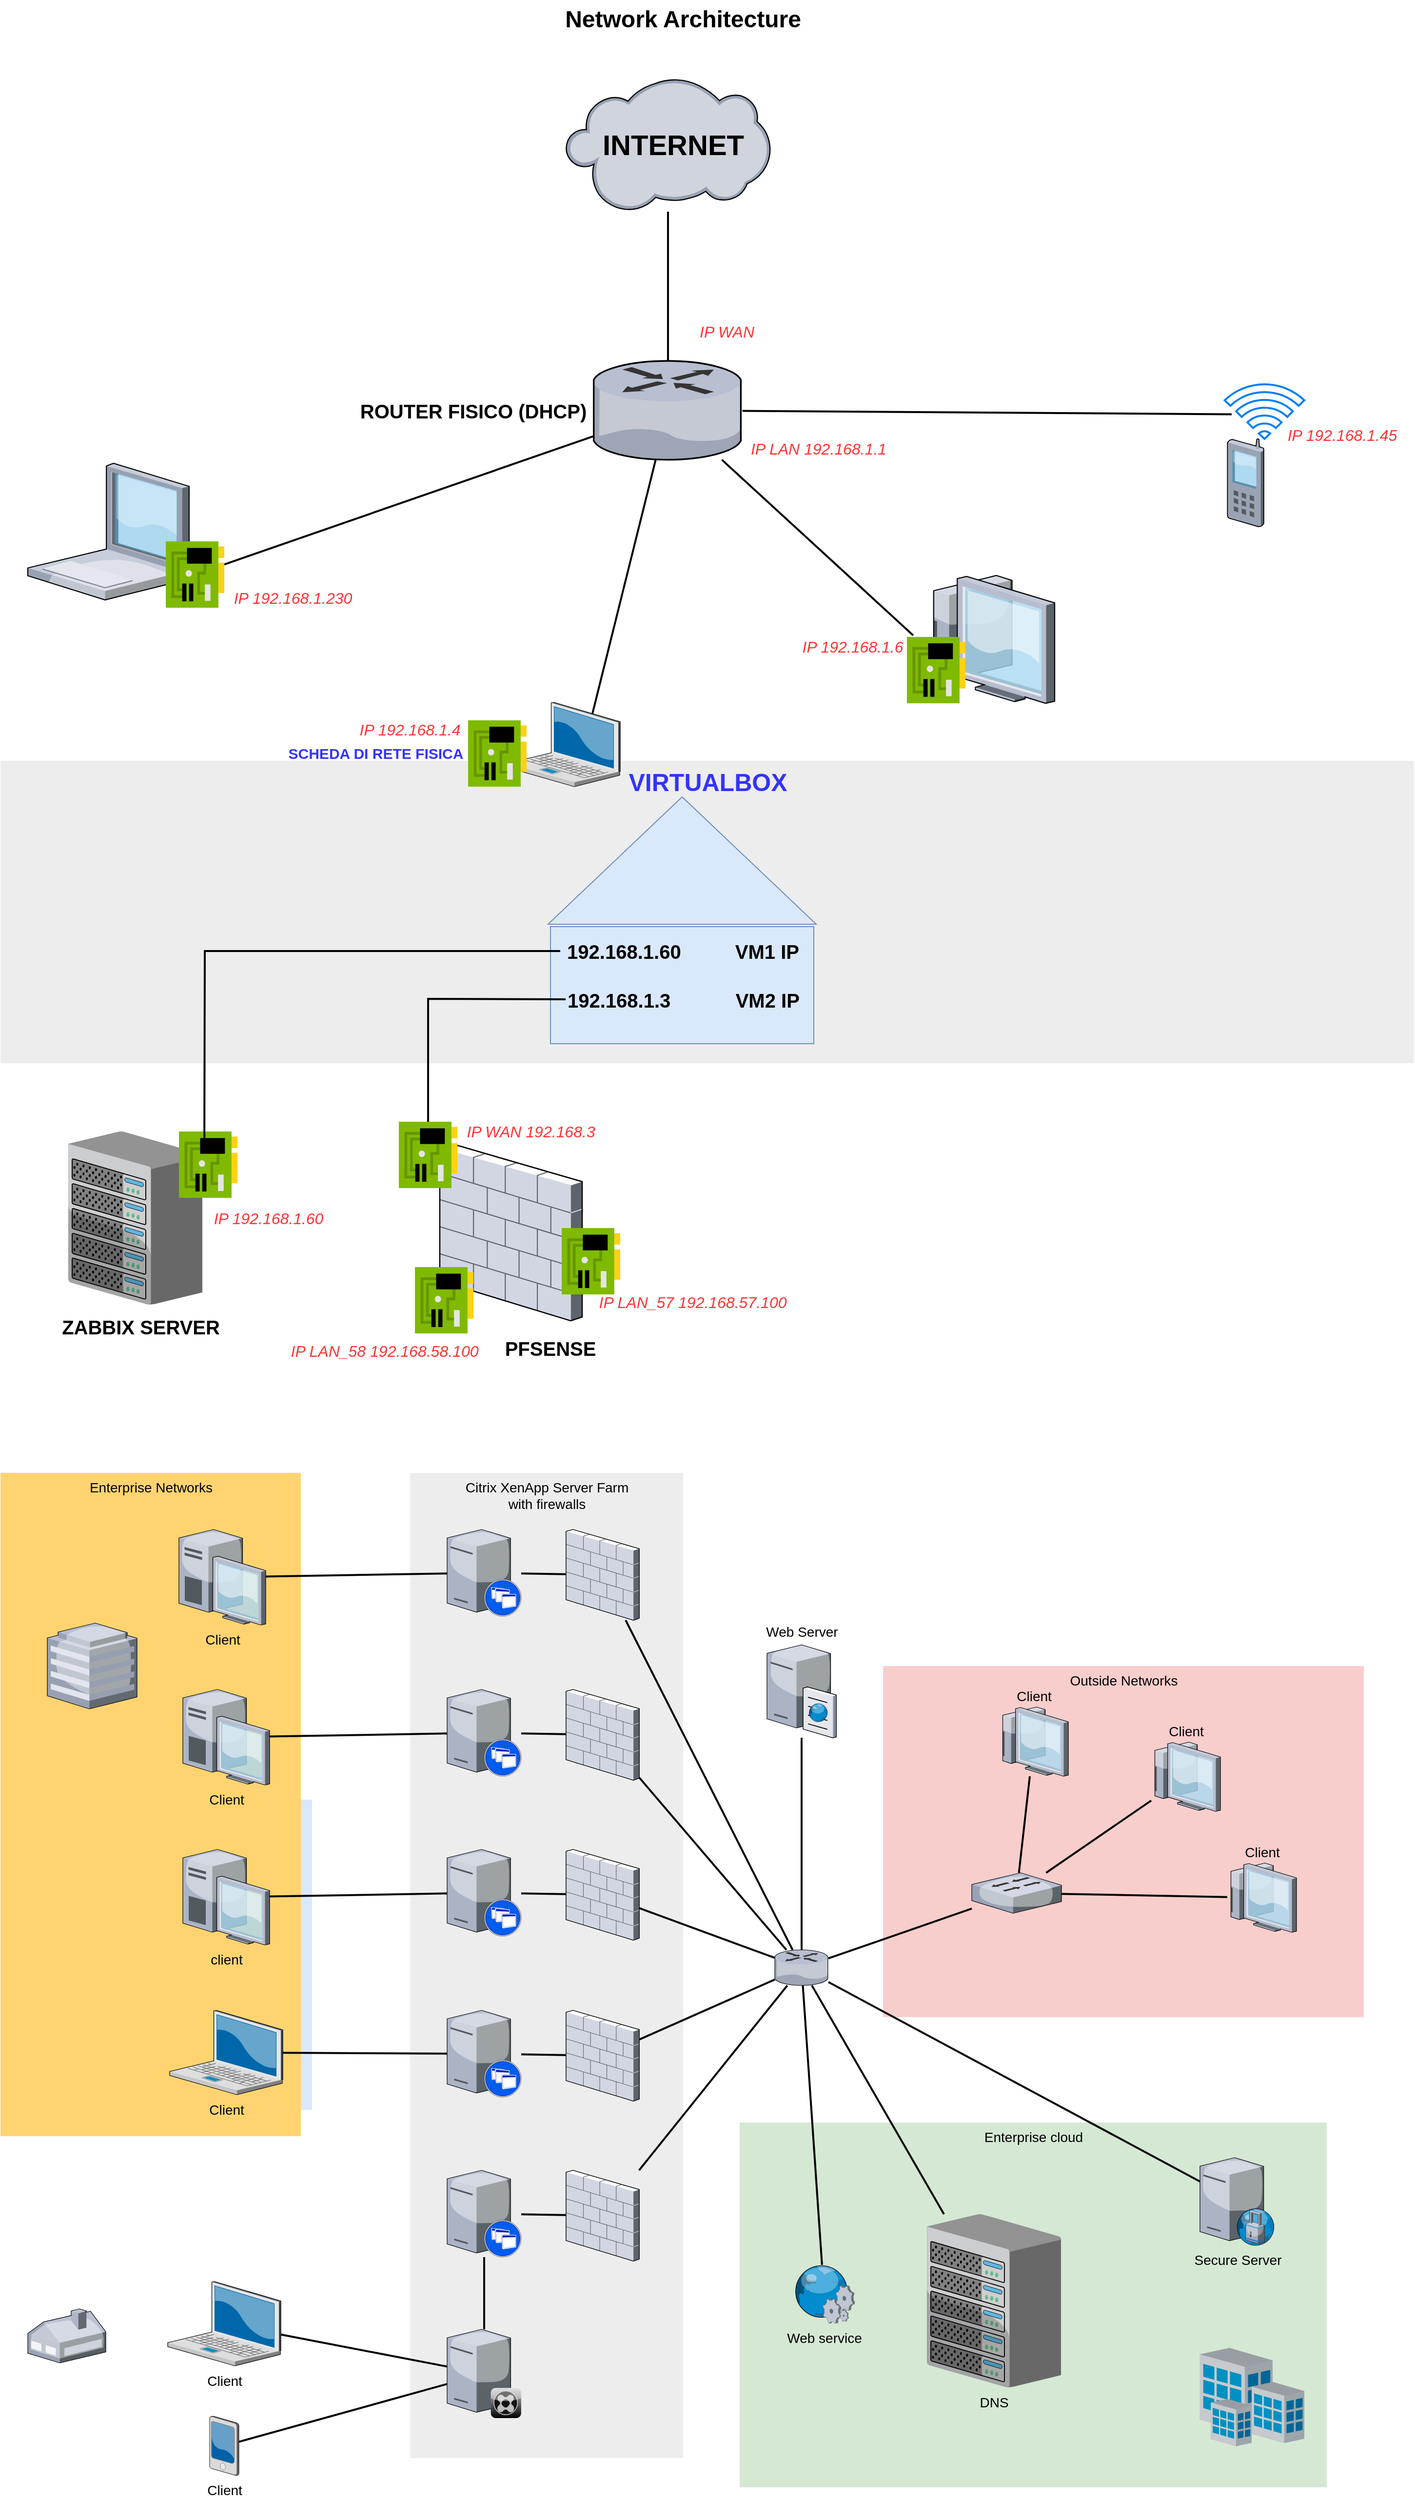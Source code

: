 <mxfile version="13.6.2" type="github">
  <diagram name="Page-1" id="e3a06f82-3646-2815-327d-82caf3d4e204">
    <mxGraphModel dx="1702" dy="827" grid="1" gridSize="10" guides="1" tooltips="1" connect="1" arrows="1" fold="1" page="1" pageScale="1.5" pageWidth="1169" pageHeight="826" background="none" math="0" shadow="0">
      <root>
        <mxCell id="0" style=";html=1;" />
        <mxCell id="1" style=";html=1;" parent="0" />
        <mxCell id="6a7d8f32e03d9370-61" value="Outside Networks" style="whiteSpace=wrap;html=1;fillColor=#f8cecc;fontSize=14;strokeColor=none;verticalAlign=top;" parent="1" vertex="1">
          <mxGeometry x="1135.5" y="1738" width="493" height="360" as="geometry" />
        </mxCell>
        <mxCell id="6a7d8f32e03d9370-60" value="Enterprise cloud" style="whiteSpace=wrap;html=1;fillColor=#d5e8d4;fontSize=14;strokeColor=none;verticalAlign=top;" parent="1" vertex="1">
          <mxGeometry x="988.5" y="2206" width="602" height="374" as="geometry" />
        </mxCell>
        <mxCell id="6a7d8f32e03d9370-59" value="Citrix XenApp Server Farm&lt;div&gt;with firewalls&lt;/div&gt;" style="whiteSpace=wrap;html=1;fillColor=#EDEDED;fontSize=14;strokeColor=none;verticalAlign=top;labelBackgroundColor=none;" parent="1" vertex="1">
          <mxGeometry x="650.5" y="1540" width="280" height="1010" as="geometry" />
        </mxCell>
        <mxCell id="6a7d8f32e03d9370-58" value="Residential Private Networks" style="whiteSpace=wrap;html=1;fillColor=#dae8fc;fontSize=14;strokeColor=none;verticalAlign=top;" parent="1" vertex="1">
          <mxGeometry x="240" y="1875" width="310" height="318" as="geometry" />
        </mxCell>
        <mxCell id="6a7d8f32e03d9370-57" value="Enterprise Networks" style="whiteSpace=wrap;html=1;fillColor=#FFD470;gradientColor=none;fontSize=14;strokeColor=none;verticalAlign=top;" parent="1" vertex="1">
          <mxGeometry x="230.5" y="1540" width="308" height="680" as="geometry" />
        </mxCell>
        <mxCell id="6a7d8f32e03d9370-36" style="edgeStyle=none;rounded=0;html=1;startSize=10;endSize=10;jettySize=auto;orthogonalLoop=1;fontSize=14;endArrow=none;endFill=0;strokeWidth=2;" parent="1" source="6a7d8f32e03d9370-1" target="6a7d8f32e03d9370-14" edge="1">
          <mxGeometry relative="1" as="geometry" />
        </mxCell>
        <mxCell id="6a7d8f32e03d9370-1" value="Client" style="verticalLabelPosition=bottom;aspect=fixed;html=1;verticalAlign=top;strokeColor=none;shape=mxgraph.citrix.laptop_2;fillColor=#66B2FF;gradientColor=#0066CC;fontSize=14;" parent="1" vertex="1">
          <mxGeometry x="402.0" y="2369" width="116" height="86.5" as="geometry" />
        </mxCell>
        <mxCell id="6a7d8f32e03d9370-35" style="edgeStyle=none;rounded=0;html=1;startSize=10;endSize=10;jettySize=auto;orthogonalLoop=1;fontSize=14;endArrow=none;endFill=0;strokeWidth=2;" parent="1" source="6a7d8f32e03d9370-2" target="6a7d8f32e03d9370-9" edge="1">
          <mxGeometry relative="1" as="geometry" />
        </mxCell>
        <mxCell id="6a7d8f32e03d9370-2" value="Client" style="verticalLabelPosition=bottom;aspect=fixed;html=1;verticalAlign=top;strokeColor=none;shape=mxgraph.citrix.laptop_2;fillColor=#66B2FF;gradientColor=#0066CC;fontSize=14;" parent="1" vertex="1">
          <mxGeometry x="404.0" y="2091" width="116" height="86.5" as="geometry" />
        </mxCell>
        <mxCell id="6a7d8f32e03d9370-34" style="edgeStyle=none;rounded=0;html=1;startSize=10;endSize=10;jettySize=auto;orthogonalLoop=1;fontSize=14;endArrow=none;endFill=0;strokeWidth=2;" parent="1" source="6a7d8f32e03d9370-3" target="6a7d8f32e03d9370-10" edge="1">
          <mxGeometry relative="1" as="geometry" />
        </mxCell>
        <mxCell id="6a7d8f32e03d9370-3" value="client" style="verticalLabelPosition=bottom;aspect=fixed;html=1;verticalAlign=top;strokeColor=none;shape=mxgraph.citrix.desktop;fillColor=#66B2FF;gradientColor=#0066CC;fontSize=14;" parent="1" vertex="1">
          <mxGeometry x="417.5" y="1926" width="89" height="98" as="geometry" />
        </mxCell>
        <mxCell id="6a7d8f32e03d9370-33" style="edgeStyle=none;rounded=0;html=1;startSize=10;endSize=10;jettySize=auto;orthogonalLoop=1;fontSize=14;endArrow=none;endFill=0;strokeWidth=2;" parent="1" source="6a7d8f32e03d9370-4" target="6a7d8f32e03d9370-11" edge="1">
          <mxGeometry relative="1" as="geometry" />
        </mxCell>
        <mxCell id="6a7d8f32e03d9370-4" value="Client" style="verticalLabelPosition=bottom;aspect=fixed;html=1;verticalAlign=top;strokeColor=none;shape=mxgraph.citrix.desktop;fillColor=#66B2FF;gradientColor=#0066CC;fontSize=14;" parent="1" vertex="1">
          <mxGeometry x="417.5" y="1762" width="89" height="98" as="geometry" />
        </mxCell>
        <mxCell id="6a7d8f32e03d9370-32" style="edgeStyle=none;rounded=0;html=1;startSize=10;endSize=10;jettySize=auto;orthogonalLoop=1;fontSize=14;endArrow=none;endFill=0;strokeWidth=2;" parent="1" source="6a7d8f32e03d9370-5" target="6a7d8f32e03d9370-12" edge="1">
          <mxGeometry relative="1" as="geometry" />
        </mxCell>
        <mxCell id="6a7d8f32e03d9370-5" value="Client" style="verticalLabelPosition=bottom;aspect=fixed;html=1;verticalAlign=top;strokeColor=none;shape=mxgraph.citrix.desktop;fillColor=#66B2FF;gradientColor=#0066CC;fontSize=14;" parent="1" vertex="1">
          <mxGeometry x="413.5" y="1598" width="89" height="98" as="geometry" />
        </mxCell>
        <mxCell id="6a7d8f32e03d9370-37" style="edgeStyle=none;rounded=0;html=1;startSize=10;endSize=10;jettySize=auto;orthogonalLoop=1;fontSize=14;endArrow=none;endFill=0;strokeWidth=2;" parent="1" source="6a7d8f32e03d9370-6" target="6a7d8f32e03d9370-14" edge="1">
          <mxGeometry relative="1" as="geometry" />
        </mxCell>
        <mxCell id="6a7d8f32e03d9370-6" value="Client" style="verticalLabelPosition=bottom;aspect=fixed;html=1;verticalAlign=top;strokeColor=none;shape=mxgraph.citrix.pda;fillColor=#66B2FF;gradientColor=#0066CC;fontSize=14;" parent="1" vertex="1">
          <mxGeometry x="445.0" y="2507" width="30" height="61" as="geometry" />
        </mxCell>
        <mxCell id="6a7d8f32e03d9370-39" style="edgeStyle=none;rounded=0;html=1;startSize=10;endSize=10;jettySize=auto;orthogonalLoop=1;fontSize=14;endArrow=none;endFill=0;strokeWidth=2;" parent="1" source="6a7d8f32e03d9370-8" target="6a7d8f32e03d9370-21" edge="1">
          <mxGeometry relative="1" as="geometry">
            <mxPoint x="788.5" y="2288" as="targetPoint" />
          </mxGeometry>
        </mxCell>
        <mxCell id="6a7d8f32e03d9370-8" value="" style="verticalLabelPosition=bottom;aspect=fixed;html=1;verticalAlign=top;strokeColor=none;shape=mxgraph.citrix.xenapp_server;fillColor=#66B2FF;gradientColor=#0066CC;fontSize=14;" parent="1" vertex="1">
          <mxGeometry x="688.5" y="2255" width="76" height="89" as="geometry" />
        </mxCell>
        <mxCell id="6a7d8f32e03d9370-40" style="edgeStyle=none;rounded=0;html=1;startSize=10;endSize=10;jettySize=auto;orthogonalLoop=1;fontSize=14;endArrow=none;endFill=0;strokeWidth=2;" parent="1" source="6a7d8f32e03d9370-9" target="6a7d8f32e03d9370-20" edge="1">
          <mxGeometry relative="1" as="geometry" />
        </mxCell>
        <mxCell id="6a7d8f32e03d9370-9" value="" style="verticalLabelPosition=bottom;aspect=fixed;html=1;verticalAlign=top;strokeColor=none;shape=mxgraph.citrix.xenapp_server;fillColor=#66B2FF;gradientColor=#0066CC;fontSize=14;" parent="1" vertex="1">
          <mxGeometry x="688.5" y="2091" width="76" height="89" as="geometry" />
        </mxCell>
        <mxCell id="6a7d8f32e03d9370-41" style="edgeStyle=none;rounded=0;html=1;startSize=10;endSize=10;jettySize=auto;orthogonalLoop=1;fontSize=14;endArrow=none;endFill=0;strokeWidth=2;" parent="1" source="6a7d8f32e03d9370-10" target="6a7d8f32e03d9370-19" edge="1">
          <mxGeometry relative="1" as="geometry" />
        </mxCell>
        <mxCell id="6a7d8f32e03d9370-10" value="" style="verticalLabelPosition=bottom;aspect=fixed;html=1;verticalAlign=top;strokeColor=none;shape=mxgraph.citrix.xenapp_server;fillColor=#66B2FF;gradientColor=#0066CC;fontSize=14;" parent="1" vertex="1">
          <mxGeometry x="688.5" y="1926" width="76" height="89" as="geometry" />
        </mxCell>
        <mxCell id="6a7d8f32e03d9370-42" style="edgeStyle=none;rounded=0;html=1;startSize=10;endSize=10;jettySize=auto;orthogonalLoop=1;fontSize=14;endArrow=none;endFill=0;strokeWidth=2;" parent="1" source="6a7d8f32e03d9370-11" target="6a7d8f32e03d9370-18" edge="1">
          <mxGeometry relative="1" as="geometry" />
        </mxCell>
        <mxCell id="6a7d8f32e03d9370-11" value="" style="verticalLabelPosition=bottom;aspect=fixed;html=1;verticalAlign=top;strokeColor=none;shape=mxgraph.citrix.xenapp_server;fillColor=#66B2FF;gradientColor=#0066CC;fontSize=14;" parent="1" vertex="1">
          <mxGeometry x="688.5" y="1762" width="76" height="89" as="geometry" />
        </mxCell>
        <mxCell id="6a7d8f32e03d9370-43" style="edgeStyle=none;rounded=0;html=1;startSize=10;endSize=10;jettySize=auto;orthogonalLoop=1;fontSize=14;endArrow=none;endFill=0;strokeWidth=2;" parent="1" source="6a7d8f32e03d9370-12" target="6a7d8f32e03d9370-17" edge="1">
          <mxGeometry relative="1" as="geometry" />
        </mxCell>
        <mxCell id="6a7d8f32e03d9370-12" value="" style="verticalLabelPosition=bottom;aspect=fixed;html=1;verticalAlign=top;strokeColor=none;shape=mxgraph.citrix.xenapp_server;fillColor=#66B2FF;gradientColor=#0066CC;fontSize=14;" parent="1" vertex="1">
          <mxGeometry x="688.5" y="1598" width="76" height="89" as="geometry" />
        </mxCell>
        <mxCell id="6a7d8f32e03d9370-50" style="edgeStyle=none;rounded=0;html=1;startSize=10;endSize=10;jettySize=auto;orthogonalLoop=1;fontSize=14;endArrow=none;endFill=0;strokeWidth=2;" parent="1" source="6a7d8f32e03d9370-13" target="6a7d8f32e03d9370-16" edge="1">
          <mxGeometry relative="1" as="geometry" />
        </mxCell>
        <mxCell id="6a7d8f32e03d9370-51" style="edgeStyle=none;rounded=0;html=1;startSize=10;endSize=10;jettySize=auto;orthogonalLoop=1;fontSize=14;endArrow=none;endFill=0;strokeWidth=2;" parent="1" source="6a7d8f32e03d9370-13" target="6a7d8f32e03d9370-15" edge="1">
          <mxGeometry relative="1" as="geometry" />
        </mxCell>
        <mxCell id="6a7d8f32e03d9370-52" style="edgeStyle=none;rounded=0;html=1;startSize=10;endSize=10;jettySize=auto;orthogonalLoop=1;fontSize=14;endArrow=none;endFill=0;strokeWidth=2;" parent="1" source="6a7d8f32e03d9370-13" target="6a7d8f32e03d9370-26" edge="1">
          <mxGeometry relative="1" as="geometry" />
        </mxCell>
        <mxCell id="6a7d8f32e03d9370-56" style="edgeStyle=none;rounded=0;html=1;startSize=10;endSize=10;jettySize=auto;orthogonalLoop=1;fontSize=14;endArrow=none;endFill=0;strokeWidth=2;" parent="1" source="6a7d8f32e03d9370-13" target="6a7d8f32e03d9370-25" edge="1">
          <mxGeometry relative="1" as="geometry" />
        </mxCell>
        <mxCell id="6a7d8f32e03d9370-13" value="" style="verticalLabelPosition=bottom;aspect=fixed;html=1;verticalAlign=top;strokeColor=none;shape=mxgraph.citrix.router;fillColor=#66B2FF;gradientColor=#0066CC;fontSize=14;" parent="1" vertex="1">
          <mxGeometry x="1024.5" y="2029" width="55" height="36.5" as="geometry" />
        </mxCell>
        <mxCell id="6a7d8f32e03d9370-38" style="edgeStyle=none;rounded=0;html=1;startSize=10;endSize=10;jettySize=auto;orthogonalLoop=1;fontSize=14;endArrow=none;endFill=0;strokeWidth=2;" parent="1" source="6a7d8f32e03d9370-14" target="6a7d8f32e03d9370-8" edge="1">
          <mxGeometry relative="1" as="geometry" />
        </mxCell>
        <mxCell id="6a7d8f32e03d9370-14" value="" style="verticalLabelPosition=bottom;aspect=fixed;html=1;verticalAlign=top;strokeColor=none;shape=mxgraph.citrix.xenclient_synchronizer;fillColor=#CCCCCC;gradientColor=#000000;gradientDirection=south;fontSize=14;" parent="1" vertex="1">
          <mxGeometry x="688.5" y="2418" width="76" height="91" as="geometry" />
        </mxCell>
        <mxCell id="6a7d8f32e03d9370-15" value="Web Server" style="verticalLabelPosition=top;aspect=fixed;html=1;verticalAlign=bottom;strokeColor=none;shape=mxgraph.citrix.cache_server;fillColor=#66B2FF;gradientColor=#0066CC;fontSize=14;labelPosition=center;align=center;" parent="1" vertex="1">
          <mxGeometry x="1016.5" y="1714" width="71" height="97.5" as="geometry" />
        </mxCell>
        <mxCell id="6a7d8f32e03d9370-16" value="DNS" style="verticalLabelPosition=bottom;aspect=fixed;html=1;verticalAlign=top;strokeColor=none;shape=mxgraph.citrix.chassis;fillColor=#66B2FF;gradientColor=#0066CC;fontSize=14;" parent="1" vertex="1">
          <mxGeometry x="1180.5" y="2300" width="137.5" height="177.5" as="geometry" />
        </mxCell>
        <mxCell id="6a7d8f32e03d9370-44" style="edgeStyle=none;rounded=0;html=1;startSize=10;endSize=10;jettySize=auto;orthogonalLoop=1;fontSize=14;endArrow=none;endFill=0;strokeWidth=2;" parent="1" source="6a7d8f32e03d9370-17" target="6a7d8f32e03d9370-13" edge="1">
          <mxGeometry relative="1" as="geometry" />
        </mxCell>
        <mxCell id="6a7d8f32e03d9370-17" value="" style="verticalLabelPosition=bottom;aspect=fixed;html=1;verticalAlign=top;strokeColor=none;shape=mxgraph.citrix.firewall;fillColor=#66B2FF;gradientColor=#0066CC;fontSize=14;" parent="1" vertex="1">
          <mxGeometry x="810.5" y="1598" width="75" height="93" as="geometry" />
        </mxCell>
        <mxCell id="6a7d8f32e03d9370-45" style="edgeStyle=none;rounded=0;html=1;startSize=10;endSize=10;jettySize=auto;orthogonalLoop=1;fontSize=14;endArrow=none;endFill=0;strokeWidth=2;" parent="1" source="6a7d8f32e03d9370-18" target="6a7d8f32e03d9370-13" edge="1">
          <mxGeometry relative="1" as="geometry" />
        </mxCell>
        <mxCell id="6a7d8f32e03d9370-18" value="" style="verticalLabelPosition=bottom;aspect=fixed;html=1;verticalAlign=top;strokeColor=none;shape=mxgraph.citrix.firewall;fillColor=#66B2FF;gradientColor=#0066CC;fontSize=14;" parent="1" vertex="1">
          <mxGeometry x="810.5" y="1762" width="75" height="93" as="geometry" />
        </mxCell>
        <mxCell id="6a7d8f32e03d9370-46" style="edgeStyle=none;rounded=0;html=1;startSize=10;endSize=10;jettySize=auto;orthogonalLoop=1;fontSize=14;endArrow=none;endFill=0;strokeWidth=2;" parent="1" source="6a7d8f32e03d9370-19" target="6a7d8f32e03d9370-13" edge="1">
          <mxGeometry relative="1" as="geometry" />
        </mxCell>
        <mxCell id="6a7d8f32e03d9370-19" value="" style="verticalLabelPosition=bottom;aspect=fixed;html=1;verticalAlign=top;strokeColor=none;shape=mxgraph.citrix.firewall;fillColor=#66B2FF;gradientColor=#0066CC;fontSize=14;" parent="1" vertex="1">
          <mxGeometry x="810.5" y="1926" width="75" height="93" as="geometry" />
        </mxCell>
        <mxCell id="6a7d8f32e03d9370-47" style="edgeStyle=none;rounded=0;html=1;startSize=10;endSize=10;jettySize=auto;orthogonalLoop=1;fontSize=14;endArrow=none;endFill=0;strokeWidth=2;" parent="1" source="6a7d8f32e03d9370-20" target="6a7d8f32e03d9370-13" edge="1">
          <mxGeometry relative="1" as="geometry" />
        </mxCell>
        <mxCell id="6a7d8f32e03d9370-20" value="" style="verticalLabelPosition=bottom;aspect=fixed;html=1;verticalAlign=top;strokeColor=none;shape=mxgraph.citrix.firewall;fillColor=#66B2FF;gradientColor=#0066CC;fontSize=14;" parent="1" vertex="1">
          <mxGeometry x="810.5" y="2091" width="75" height="93" as="geometry" />
        </mxCell>
        <mxCell id="6a7d8f32e03d9370-48" style="edgeStyle=none;rounded=0;html=1;startSize=10;endSize=10;jettySize=auto;orthogonalLoop=1;fontSize=14;endArrow=none;endFill=0;strokeWidth=2;" parent="1" source="6a7d8f32e03d9370-21" target="6a7d8f32e03d9370-13" edge="1">
          <mxGeometry relative="1" as="geometry" />
        </mxCell>
        <mxCell id="6a7d8f32e03d9370-21" value="" style="verticalLabelPosition=bottom;aspect=fixed;html=1;verticalAlign=top;strokeColor=none;shape=mxgraph.citrix.firewall;fillColor=#66B2FF;gradientColor=#0066CC;fontSize=14;" parent="1" vertex="1">
          <mxGeometry x="810.5" y="2255" width="75" height="93" as="geometry" />
        </mxCell>
        <mxCell id="6a7d8f32e03d9370-23" value="" style="verticalLabelPosition=bottom;aspect=fixed;html=1;verticalAlign=top;strokeColor=none;shape=mxgraph.citrix.home_office;fillColor=#66B2FF;gradientColor=#0066CC;fontSize=14;" parent="1" vertex="1">
          <mxGeometry x="258.5" y="2397" width="80" height="55.5" as="geometry" />
        </mxCell>
        <mxCell id="6a7d8f32e03d9370-24" value="" style="verticalLabelPosition=bottom;aspect=fixed;html=1;verticalAlign=top;strokeColor=none;shape=mxgraph.citrix.hq_enterprise;fillColor=#66B2FF;gradientColor=#0066CC;fontSize=14;" parent="1" vertex="1">
          <mxGeometry x="278.5" y="1694" width="92" height="88" as="geometry" />
        </mxCell>
        <mxCell id="6a7d8f32e03d9370-25" value="Secure Server" style="verticalLabelPosition=bottom;aspect=fixed;html=1;verticalAlign=top;strokeColor=none;shape=mxgraph.citrix.proxy_server;fillColor=#66B2FF;gradientColor=#0066CC;fontSize=14;" parent="1" vertex="1">
          <mxGeometry x="1460.5" y="2242" width="76.5" height="90" as="geometry" />
        </mxCell>
        <mxCell id="6a7d8f32e03d9370-53" style="edgeStyle=none;rounded=0;html=1;startSize=10;endSize=10;jettySize=auto;orthogonalLoop=1;fontSize=14;endArrow=none;endFill=0;strokeWidth=2;" parent="1" source="6a7d8f32e03d9370-26" target="6a7d8f32e03d9370-29" edge="1">
          <mxGeometry relative="1" as="geometry" />
        </mxCell>
        <mxCell id="6a7d8f32e03d9370-54" style="edgeStyle=none;rounded=0;html=1;startSize=10;endSize=10;jettySize=auto;orthogonalLoop=1;fontSize=14;endArrow=none;endFill=0;strokeWidth=2;" parent="1" source="6a7d8f32e03d9370-26" target="6a7d8f32e03d9370-28" edge="1">
          <mxGeometry relative="1" as="geometry" />
        </mxCell>
        <mxCell id="6a7d8f32e03d9370-55" style="edgeStyle=none;rounded=0;html=1;startSize=10;endSize=10;jettySize=auto;orthogonalLoop=1;fontSize=14;endArrow=none;endFill=0;strokeWidth=2;" parent="1" source="6a7d8f32e03d9370-26" target="6a7d8f32e03d9370-27" edge="1">
          <mxGeometry relative="1" as="geometry" />
        </mxCell>
        <mxCell id="6a7d8f32e03d9370-26" value="" style="verticalLabelPosition=bottom;aspect=fixed;html=1;verticalAlign=top;strokeColor=none;shape=mxgraph.citrix.switch;fillColor=#66B2FF;gradientColor=#0066CC;fontSize=14;" parent="1" vertex="1">
          <mxGeometry x="1226.5" y="1950" width="92" height="41.5" as="geometry" />
        </mxCell>
        <mxCell id="6a7d8f32e03d9370-27" value="Client" style="verticalLabelPosition=top;aspect=fixed;html=1;verticalAlign=bottom;strokeColor=none;shape=mxgraph.citrix.thin_client;fillColor=#66B2FF;gradientColor=#0066CC;fontSize=14;labelPosition=center;align=center;" parent="1" vertex="1">
          <mxGeometry x="1488.5" y="1940" width="71" height="71" as="geometry" />
        </mxCell>
        <mxCell id="6a7d8f32e03d9370-28" value="Client" style="verticalLabelPosition=top;aspect=fixed;html=1;verticalAlign=bottom;strokeColor=none;shape=mxgraph.citrix.thin_client;fillColor=#66B2FF;gradientColor=#0066CC;fontSize=14;labelPosition=center;align=center;" parent="1" vertex="1">
          <mxGeometry x="1410.5" y="1816" width="71" height="71" as="geometry" />
        </mxCell>
        <mxCell id="6a7d8f32e03d9370-29" value="Client" style="verticalLabelPosition=top;aspect=fixed;html=1;verticalAlign=bottom;strokeColor=none;shape=mxgraph.citrix.thin_client;fillColor=#66B2FF;gradientColor=#0066CC;fontSize=14;labelPosition=center;align=center;" parent="1" vertex="1">
          <mxGeometry x="1254.5" y="1780" width="71" height="71" as="geometry" />
        </mxCell>
        <mxCell id="6a7d8f32e03d9370-49" style="edgeStyle=none;rounded=0;html=1;startSize=10;endSize=10;jettySize=auto;orthogonalLoop=1;fontSize=14;endArrow=none;endFill=0;strokeWidth=2;" parent="1" source="6a7d8f32e03d9370-30" target="6a7d8f32e03d9370-13" edge="1">
          <mxGeometry relative="1" as="geometry" />
        </mxCell>
        <mxCell id="6a7d8f32e03d9370-30" value="Web service" style="verticalLabelPosition=bottom;aspect=fixed;html=1;verticalAlign=top;strokeColor=none;shape=mxgraph.citrix.web_service;fillColor=#66B2FF;gradientColor=#0066CC;fontSize=14;" parent="1" vertex="1">
          <mxGeometry x="1043.5" y="2352" width="63" height="60" as="geometry" />
        </mxCell>
        <mxCell id="6a7d8f32e03d9370-31" value="" style="verticalLabelPosition=bottom;aspect=fixed;html=1;verticalAlign=top;strokeColor=none;shape=mxgraph.citrix.site;fillColor=#66B2FF;gradientColor=#0066CC;fontSize=14;" parent="1" vertex="1">
          <mxGeometry x="1460.5" y="2437" width="107" height="101" as="geometry" />
        </mxCell>
        <mxCell id="6a7d8f32e03d9370-62" value="Network Architecture" style="text;strokeColor=none;fillColor=none;html=1;fontSize=24;fontStyle=1;verticalAlign=middle;align=center;" parent="1" vertex="1">
          <mxGeometry x="499" y="30" width="861" height="40" as="geometry" />
        </mxCell>
        <mxCell id="Nfk5zxaUeVj95vEAJOdN-1" value="" style="verticalLabelPosition=bottom;aspect=fixed;html=1;verticalAlign=top;strokeColor=none;align=center;outlineConnect=0;shape=mxgraph.citrix.cloud;" vertex="1" parent="1">
          <mxGeometry x="810" y="110" width="210" height="137.05" as="geometry" />
        </mxCell>
        <mxCell id="Nfk5zxaUeVj95vEAJOdN-2" value="&lt;div style=&quot;font-size: 29px;&quot;&gt;INTERNET&lt;/div&gt;" style="text;html=1;align=center;verticalAlign=middle;resizable=0;points=[];autosize=1;fontStyle=1;fontSize=29;" vertex="1" parent="1">
          <mxGeometry x="840" y="158.52" width="160" height="40" as="geometry" />
        </mxCell>
        <mxCell id="Nfk5zxaUeVj95vEAJOdN-3" style="edgeStyle=none;rounded=0;html=1;startSize=10;endSize=10;jettySize=auto;orthogonalLoop=1;fontSize=14;endArrow=none;endFill=0;strokeWidth=2;" edge="1" parent="1" source="Nfk5zxaUeVj95vEAJOdN-4" target="Nfk5zxaUeVj95vEAJOdN-1">
          <mxGeometry relative="1" as="geometry">
            <mxPoint x="916" y="400" as="sourcePoint" />
            <mxPoint x="936" y="389.997" as="targetPoint" />
          </mxGeometry>
        </mxCell>
        <mxCell id="Nfk5zxaUeVj95vEAJOdN-4" value="" style="verticalLabelPosition=bottom;aspect=fixed;html=1;verticalAlign=top;strokeColor=none;align=center;outlineConnect=0;shape=mxgraph.citrix.router;fontSize=29;" vertex="1" parent="1">
          <mxGeometry x="838.68" y="400" width="152.64" height="101.3" as="geometry" />
        </mxCell>
        <mxCell id="Nfk5zxaUeVj95vEAJOdN-5" value="&lt;font style=&quot;font-size: 20px&quot;&gt;ROUTER FISICO (DHCP)&lt;/font&gt;" style="text;html=1;align=center;verticalAlign=middle;resizable=0;points=[];autosize=1;fontSize=15;fontStyle=1" vertex="1" parent="1">
          <mxGeometry x="590" y="435.65" width="250" height="30" as="geometry" />
        </mxCell>
        <mxCell id="Nfk5zxaUeVj95vEAJOdN-6" value="&lt;font color=&quot;#FF3333&quot;&gt;&lt;i&gt;&lt;font style=&quot;font-size: 16px&quot;&gt;IP WAN&lt;/font&gt;&lt;/i&gt;&lt;/font&gt;" style="text;html=1;align=center;verticalAlign=middle;resizable=0;points=[];autosize=1;fontSize=15;" vertex="1" parent="1">
          <mxGeometry x="940" y="360" width="70" height="20" as="geometry" />
        </mxCell>
        <mxCell id="Nfk5zxaUeVj95vEAJOdN-7" value="&lt;font color=&quot;#FF3333&quot;&gt;&lt;i&gt;&lt;font style=&quot;font-size: 16px&quot;&gt;IP LAN 192.168.1.1&lt;br&gt;&lt;/font&gt;&lt;/i&gt;&lt;/font&gt;" style="text;html=1;align=center;verticalAlign=middle;resizable=0;points=[];autosize=1;fontSize=15;" vertex="1" parent="1">
          <mxGeometry x="988.5" y="480" width="160" height="20" as="geometry" />
        </mxCell>
        <mxCell id="Nfk5zxaUeVj95vEAJOdN-9" value="" style="verticalLabelPosition=bottom;aspect=fixed;html=1;verticalAlign=top;strokeColor=none;align=center;outlineConnect=0;shape=mxgraph.citrix.laptop_1;fontSize=15;" vertex="1" parent="1">
          <mxGeometry x="258.5" y="505" width="165.45" height="140" as="geometry" />
        </mxCell>
        <mxCell id="Nfk5zxaUeVj95vEAJOdN-11" value="" style="verticalLabelPosition=bottom;aspect=fixed;html=1;verticalAlign=top;strokeColor=none;align=center;outlineConnect=0;shape=mxgraph.citrix.thin_client;fontSize=15;" vertex="1" parent="1">
          <mxGeometry x="1180.5" y="620" width="131" height="131" as="geometry" />
        </mxCell>
        <mxCell id="Nfk5zxaUeVj95vEAJOdN-12" style="edgeStyle=none;rounded=0;html=1;startSize=10;endSize=10;jettySize=auto;orthogonalLoop=1;fontSize=14;endArrow=none;endFill=0;strokeWidth=2;" edge="1" parent="1" source="Nfk5zxaUeVj95vEAJOdN-45" target="Nfk5zxaUeVj95vEAJOdN-4">
          <mxGeometry relative="1" as="geometry">
            <mxPoint x="650.5" y="606.48" as="sourcePoint" />
            <mxPoint x="650.5" y="453.53" as="targetPoint" />
          </mxGeometry>
        </mxCell>
        <mxCell id="Nfk5zxaUeVj95vEAJOdN-13" style="edgeStyle=none;rounded=0;html=1;startSize=10;endSize=10;jettySize=auto;orthogonalLoop=1;fontSize=14;endArrow=none;endFill=0;strokeWidth=2;" edge="1" parent="1" target="Nfk5zxaUeVj95vEAJOdN-4">
          <mxGeometry relative="1" as="geometry">
            <mxPoint x="835.413" y="770" as="sourcePoint" />
            <mxPoint x="848.68" y="477.19" as="targetPoint" />
          </mxGeometry>
        </mxCell>
        <mxCell id="Nfk5zxaUeVj95vEAJOdN-14" style="edgeStyle=none;rounded=0;html=1;startSize=10;endSize=10;jettySize=auto;orthogonalLoop=1;fontSize=14;endArrow=none;endFill=0;strokeWidth=2;exitX=1.024;exitY=-0.074;exitDx=0;exitDy=0;exitPerimeter=0;" edge="1" parent="1" source="Nfk5zxaUeVj95vEAJOdN-19" target="Nfk5zxaUeVj95vEAJOdN-4">
          <mxGeometry relative="1" as="geometry">
            <mxPoint x="951.809" y="645" as="sourcePoint" />
            <mxPoint x="1016.505" y="525.3" as="targetPoint" />
          </mxGeometry>
        </mxCell>
        <mxCell id="Nfk5zxaUeVj95vEAJOdN-16" style="edgeStyle=none;rounded=0;html=1;startSize=10;endSize=10;jettySize=auto;orthogonalLoop=1;fontSize=14;endArrow=none;endFill=0;strokeWidth=2;exitX=0.088;exitY=0.548;exitDx=0;exitDy=0;exitPerimeter=0;" edge="1" parent="1" source="Nfk5zxaUeVj95vEAJOdN-48" target="Nfk5zxaUeVj95vEAJOdN-4">
          <mxGeometry relative="1" as="geometry">
            <mxPoint x="1486.405" y="501.032" as="sourcePoint" />
            <mxPoint x="1117.387" y="430.0" as="targetPoint" />
          </mxGeometry>
        </mxCell>
        <mxCell id="Nfk5zxaUeVj95vEAJOdN-17" value="&lt;font color=&quot;#FF3333&quot;&gt;&lt;i&gt;&lt;font style=&quot;font-size: 16px&quot;&gt;IP 192.168.1.4&lt;br&gt;&lt;/font&gt;&lt;/i&gt;&lt;/font&gt;" style="text;html=1;align=center;verticalAlign=middle;resizable=0;points=[];autosize=1;fontSize=15;" vertex="1" parent="1">
          <mxGeometry x="590" y="768.32" width="120" height="20" as="geometry" />
        </mxCell>
        <mxCell id="Nfk5zxaUeVj95vEAJOdN-18" value="&lt;font color=&quot;#FF3333&quot;&gt;&lt;i&gt;&lt;font style=&quot;font-size: 16px&quot;&gt;IP 192.168.1.230&lt;br&gt;&lt;/font&gt;&lt;/i&gt;&lt;/font&gt;" style="text;html=1;align=center;verticalAlign=middle;resizable=0;points=[];autosize=1;fontSize=15;" vertex="1" parent="1">
          <mxGeometry x="460" y="633.18" width="140" height="20" as="geometry" />
        </mxCell>
        <mxCell id="Nfk5zxaUeVj95vEAJOdN-19" value="&lt;font color=&quot;#FF3333&quot;&gt;&lt;i&gt;&lt;font style=&quot;font-size: 16px&quot;&gt;IP 192.168.1.6&lt;br&gt;&lt;/font&gt;&lt;/i&gt;&lt;/font&gt;" style="text;html=1;align=center;verticalAlign=middle;resizable=0;points=[];autosize=1;fontSize=15;" vertex="1" parent="1">
          <mxGeometry x="1043.5" y="682.82" width="120" height="20" as="geometry" />
        </mxCell>
        <mxCell id="Nfk5zxaUeVj95vEAJOdN-20" value="&lt;font color=&quot;#FF3333&quot;&gt;&lt;i&gt;&lt;font style=&quot;font-size: 16px&quot;&gt;IP 192.168.1.45&lt;/font&gt;&lt;/i&gt;&lt;/font&gt;" style="text;html=1;align=center;verticalAlign=middle;resizable=0;points=[];autosize=1;fontSize=15;" vertex="1" parent="1">
          <mxGeometry x="1540.5" y="465.65" width="130" height="20" as="geometry" />
        </mxCell>
        <mxCell id="Nfk5zxaUeVj95vEAJOdN-22" value="&lt;font color=&quot;#3333FF&quot;&gt;&lt;b&gt;&lt;font style=&quot;font-size: 25px&quot;&gt;VIRTUALBOX&lt;/font&gt;&lt;/b&gt;&lt;/font&gt;" style="whiteSpace=wrap;html=1;fillColor=#EDEDED;fontSize=14;strokeColor=none;verticalAlign=top;labelBackgroundColor=none;" vertex="1" parent="1">
          <mxGeometry x="230.5" y="810" width="1449.5" height="310" as="geometry" />
        </mxCell>
        <mxCell id="Nfk5zxaUeVj95vEAJOdN-40" value="" style="verticalLabelPosition=bottom;aspect=fixed;html=1;verticalAlign=top;strokeColor=none;align=center;outlineConnect=0;shape=mxgraph.citrix.laptop_2;labelBackgroundColor=none;fontSize=15;" vertex="1" parent="1">
          <mxGeometry x="750" y="750" width="116" height="86.5" as="geometry" />
        </mxCell>
        <mxCell id="Nfk5zxaUeVj95vEAJOdN-42" value="" style="verticalLabelPosition=bottom;aspect=fixed;html=1;verticalAlign=top;strokeColor=none;align=center;outlineConnect=0;shape=mxgraph.citrix.cell_phone;labelBackgroundColor=none;fontSize=15;" vertex="1" parent="1">
          <mxGeometry x="1488.5" y="480" width="37.5" height="90" as="geometry" />
        </mxCell>
        <mxCell id="Nfk5zxaUeVj95vEAJOdN-44" value="" style="aspect=fixed;html=1;points=[];align=center;image;fontSize=12;image=img/lib/mscae/NetworkInterfaceCard.svg;labelBackgroundColor=none;" vertex="1" parent="1">
          <mxGeometry x="710" y="768.32" width="60" height="68.18" as="geometry" />
        </mxCell>
        <mxCell id="Nfk5zxaUeVj95vEAJOdN-45" value="" style="aspect=fixed;html=1;points=[];align=center;image;fontSize=12;image=img/lib/mscae/NetworkInterfaceCard.svg;labelBackgroundColor=none;" vertex="1" parent="1">
          <mxGeometry x="400" y="585" width="60" height="68.18" as="geometry" />
        </mxCell>
        <mxCell id="Nfk5zxaUeVj95vEAJOdN-47" value="" style="aspect=fixed;html=1;points=[];align=center;image;fontSize=12;image=img/lib/mscae/NetworkInterfaceCard.svg;labelBackgroundColor=none;" vertex="1" parent="1">
          <mxGeometry x="1160" y="682.82" width="60" height="68.18" as="geometry" />
        </mxCell>
        <mxCell id="Nfk5zxaUeVj95vEAJOdN-48" value="" style="html=1;verticalLabelPosition=bottom;align=center;labelBackgroundColor=#ffffff;verticalAlign=top;strokeWidth=2;strokeColor=#0080F0;shadow=0;dashed=0;shape=mxgraph.ios7.icons.wifi;pointerEvents=1;fontSize=15;" vertex="1" parent="1">
          <mxGeometry x="1485.8" y="424" width="81.7" height="56" as="geometry" />
        </mxCell>
        <mxCell id="Nfk5zxaUeVj95vEAJOdN-50" value="SCHEDA DI RETE FISICA" style="text;html=1;align=center;verticalAlign=middle;resizable=0;points=[];autosize=1;fontSize=15;fontStyle=1;fontColor=#3333FF;" vertex="1" parent="1">
          <mxGeometry x="520" y="792.41" width="190" height="20" as="geometry" />
        </mxCell>
        <mxCell id="Nfk5zxaUeVj95vEAJOdN-52" value="" style="rounded=0;whiteSpace=wrap;html=1;labelBackgroundColor=none;fontSize=15;labelBorderColor=#3333FF;fillColor=#dae8fc;strokeColor=#6c8ebf;" vertex="1" parent="1">
          <mxGeometry x="794.5" y="980" width="270" height="120" as="geometry" />
        </mxCell>
        <mxCell id="Nfk5zxaUeVj95vEAJOdN-53" value="&lt;font style=&quot;font-size: 20px&quot;&gt;&lt;b&gt;192.168.1.60&amp;nbsp;&amp;nbsp;&amp;nbsp;&amp;nbsp;&amp;nbsp;&amp;nbsp;&amp;nbsp;&amp;nbsp;&amp;nbsp; VM1 IP&lt;/b&gt;&lt;/font&gt;" style="text;html=1;align=center;verticalAlign=middle;resizable=0;points=[];autosize=1;fontSize=15;fontColor=#000000;" vertex="1" parent="1">
          <mxGeometry x="804.5" y="990" width="250" height="30" as="geometry" />
        </mxCell>
        <mxCell id="Nfk5zxaUeVj95vEAJOdN-54" value="&lt;div align=&quot;left&quot;&gt;&lt;font style=&quot;font-size: 20px&quot;&gt;&lt;b&gt;192.168.1.3&amp;nbsp;&amp;nbsp;&amp;nbsp;&amp;nbsp;&amp;nbsp;&amp;nbsp; &amp;nbsp;&amp;nbsp; &amp;nbsp; VM2 IP&lt;/b&gt;&lt;/font&gt;&lt;/div&gt;" style="text;html=1;align=left;verticalAlign=middle;resizable=0;points=[];autosize=1;fontSize=15;fontColor=#000000;" vertex="1" parent="1">
          <mxGeometry x="810" y="1040" width="250" height="30" as="geometry" />
        </mxCell>
        <mxCell id="Nfk5zxaUeVj95vEAJOdN-55" value="" style="triangle;whiteSpace=wrap;html=1;labelBackgroundColor=none;fontSize=15;rotation=-90;fillColor=#dae8fc;strokeColor=#6c8ebf;" vertex="1" parent="1">
          <mxGeometry x="864.25" y="774.75" width="130.5" height="275" as="geometry" />
        </mxCell>
        <mxCell id="Nfk5zxaUeVj95vEAJOdN-57" value="" style="verticalLabelPosition=bottom;aspect=fixed;html=1;verticalAlign=top;strokeColor=none;align=center;outlineConnect=0;shape=mxgraph.citrix.chassis;labelBackgroundColor=none;fontSize=15;fontColor=#000000;" vertex="1" parent="1">
          <mxGeometry x="300" y="1190" width="137.5" height="177.5" as="geometry" />
        </mxCell>
        <mxCell id="Nfk5zxaUeVj95vEAJOdN-58" value="" style="aspect=fixed;html=1;points=[];align=center;image;fontSize=12;image=img/lib/mscae/NetworkInterfaceCard.svg;labelBackgroundColor=none;" vertex="1" parent="1">
          <mxGeometry x="413.5" y="1190" width="60" height="68.18" as="geometry" />
        </mxCell>
        <mxCell id="Nfk5zxaUeVj95vEAJOdN-59" style="edgeStyle=none;rounded=0;html=1;startSize=10;endSize=10;jettySize=auto;orthogonalLoop=1;fontSize=14;endArrow=none;endFill=0;strokeWidth=2;" edge="1" parent="1" target="Nfk5zxaUeVj95vEAJOdN-53">
          <mxGeometry relative="1" as="geometry">
            <mxPoint x="439.533" y="1208.7" as="sourcePoint" />
            <mxPoint x="506.497" y="940" as="targetPoint" />
            <Array as="points">
              <mxPoint x="440" y="1005" />
            </Array>
          </mxGeometry>
        </mxCell>
        <mxCell id="Nfk5zxaUeVj95vEAJOdN-60" value="&lt;font color=&quot;#FF3333&quot;&gt;&lt;i&gt;&lt;font style=&quot;font-size: 16px&quot;&gt;IP 192.168.1.60&lt;/font&gt;&lt;/i&gt;&lt;/font&gt;" style="text;html=1;align=center;verticalAlign=middle;resizable=0;points=[];autosize=1;fontSize=15;" vertex="1" parent="1">
          <mxGeometry x="440" y="1268.75" width="130" height="20" as="geometry" />
        </mxCell>
        <mxCell id="Nfk5zxaUeVj95vEAJOdN-61" value="&lt;font style=&quot;font-size: 20px&quot; face=&quot;Helvetica&quot;&gt;&lt;b&gt;ZABBIX SERVER&lt;/b&gt;&lt;/font&gt;" style="text;html=1;align=center;verticalAlign=middle;resizable=0;points=[];autosize=1;fontSize=15;fontColor=#000000;" vertex="1" parent="1">
          <mxGeometry x="283.5" y="1375" width="180" height="30" as="geometry" />
        </mxCell>
        <mxCell id="Nfk5zxaUeVj95vEAJOdN-62" value="" style="verticalLabelPosition=bottom;aspect=fixed;html=1;verticalAlign=top;strokeColor=none;shape=mxgraph.citrix.firewall;fillColor=#66B2FF;gradientColor=#0066CC;fontSize=14;" vertex="1" parent="1">
          <mxGeometry x="681" y="1203" width="145.97" height="181" as="geometry" />
        </mxCell>
        <mxCell id="Nfk5zxaUeVj95vEAJOdN-64" value="" style="aspect=fixed;html=1;points=[];align=center;image;fontSize=12;image=img/lib/mscae/NetworkInterfaceCard.svg;labelBackgroundColor=none;" vertex="1" parent="1">
          <mxGeometry x="639" y="1180" width="60" height="68.18" as="geometry" />
        </mxCell>
        <mxCell id="Nfk5zxaUeVj95vEAJOdN-65" value="" style="aspect=fixed;html=1;points=[];align=center;image;fontSize=12;image=img/lib/mscae/NetworkInterfaceCard.svg;labelBackgroundColor=none;" vertex="1" parent="1">
          <mxGeometry x="655.5" y="1329" width="60" height="68.18" as="geometry" />
        </mxCell>
        <mxCell id="Nfk5zxaUeVj95vEAJOdN-66" value="" style="aspect=fixed;html=1;points=[];align=center;image;fontSize=12;image=img/lib/mscae/NetworkInterfaceCard.svg;labelBackgroundColor=none;" vertex="1" parent="1">
          <mxGeometry x="806" y="1289" width="60" height="68.18" as="geometry" />
        </mxCell>
        <mxCell id="Nfk5zxaUeVj95vEAJOdN-67" value="&lt;font style=&quot;font-size: 20px&quot;&gt;&lt;b&gt;PFSENSE&lt;/b&gt;&lt;/font&gt;" style="text;html=1;align=center;verticalAlign=middle;resizable=0;points=[];autosize=1;fontSize=15;fontColor=#000000;" vertex="1" parent="1">
          <mxGeometry x="739" y="1397.18" width="110" height="30" as="geometry" />
        </mxCell>
        <mxCell id="Nfk5zxaUeVj95vEAJOdN-68" style="edgeStyle=none;rounded=0;html=1;startSize=10;endSize=10;jettySize=auto;orthogonalLoop=1;fontSize=14;endArrow=none;endFill=0;strokeWidth=2;" edge="1" parent="1" source="Nfk5zxaUeVj95vEAJOdN-64" target="Nfk5zxaUeVj95vEAJOdN-54">
          <mxGeometry relative="1" as="geometry">
            <mxPoint x="467.513" y="1258.18" as="sourcePoint" />
            <mxPoint x="790" y="1054" as="targetPoint" />
            <Array as="points">
              <mxPoint x="669" y="1054" />
            </Array>
          </mxGeometry>
        </mxCell>
        <mxCell id="Nfk5zxaUeVj95vEAJOdN-69" value="&lt;font color=&quot;#FF3333&quot;&gt;&lt;i&gt;&lt;font style=&quot;font-size: 16px&quot;&gt;IP WAN 192.168.3&lt;/font&gt;&lt;/i&gt;&lt;/font&gt;" style="text;html=1;align=center;verticalAlign=middle;resizable=0;points=[];autosize=1;fontSize=15;" vertex="1" parent="1">
          <mxGeometry x="699" y="1180" width="150" height="20" as="geometry" />
        </mxCell>
        <mxCell id="Nfk5zxaUeVj95vEAJOdN-70" value="&lt;font color=&quot;#FF3333&quot;&gt;&lt;i&gt;&lt;font style=&quot;font-size: 16px&quot;&gt;IP LAN_58 192.168.58.100&lt;/font&gt;&lt;/i&gt;&lt;/font&gt;" style="text;html=1;align=center;verticalAlign=middle;resizable=0;points=[];autosize=1;fontSize=15;" vertex="1" parent="1">
          <mxGeometry x="519" y="1405" width="210" height="20" as="geometry" />
        </mxCell>
        <mxCell id="Nfk5zxaUeVj95vEAJOdN-71" value="&lt;font color=&quot;#FF3333&quot;&gt;&lt;i&gt;&lt;font style=&quot;font-size: 16px&quot;&gt;IP LAN_57 192.168.57.100&lt;/font&gt;&lt;/i&gt;&lt;/font&gt;" style="text;html=1;align=center;verticalAlign=middle;resizable=0;points=[];autosize=1;fontSize=15;" vertex="1" parent="1">
          <mxGeometry x="835" y="1355" width="210" height="20" as="geometry" />
        </mxCell>
      </root>
    </mxGraphModel>
  </diagram>
</mxfile>
